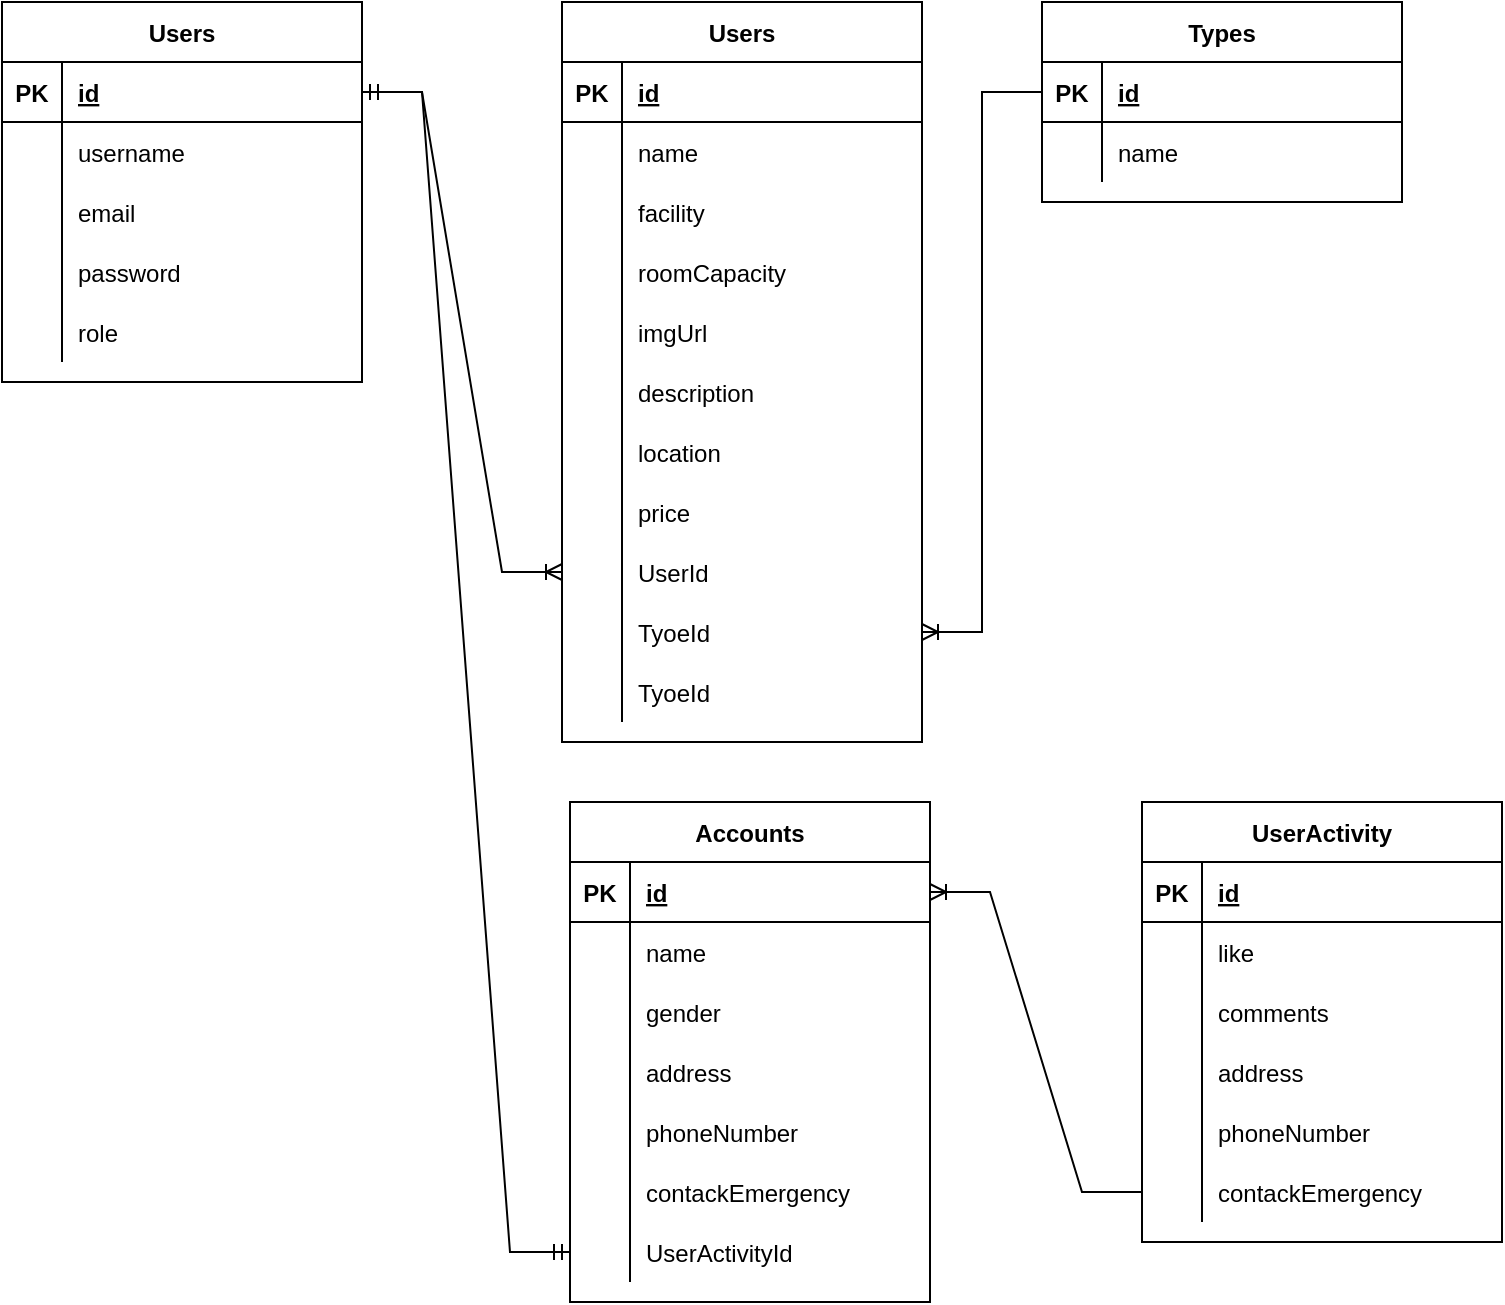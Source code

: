 <mxfile version="20.2.3" type="device"><diagram id="GyKSsogkHIPedimQrqzW" name="Halaman-1"><mxGraphModel dx="782" dy="428" grid="1" gridSize="10" guides="1" tooltips="1" connect="1" arrows="1" fold="1" page="1" pageScale="1" pageWidth="827" pageHeight="1169" math="0" shadow="0"><root><mxCell id="0"/><mxCell id="1" parent="0"/><mxCell id="QY00q5SYKKbew-4IrGGc-1" value="Users" style="shape=table;startSize=30;container=1;collapsible=1;childLayout=tableLayout;fixedRows=1;rowLines=0;fontStyle=1;align=center;resizeLast=1;" vertex="1" parent="1"><mxGeometry x="40" y="80" width="180" height="190" as="geometry"/></mxCell><mxCell id="QY00q5SYKKbew-4IrGGc-2" value="" style="shape=tableRow;horizontal=0;startSize=0;swimlaneHead=0;swimlaneBody=0;fillColor=none;collapsible=0;dropTarget=0;points=[[0,0.5],[1,0.5]];portConstraint=eastwest;top=0;left=0;right=0;bottom=1;" vertex="1" parent="QY00q5SYKKbew-4IrGGc-1"><mxGeometry y="30" width="180" height="30" as="geometry"/></mxCell><mxCell id="QY00q5SYKKbew-4IrGGc-3" value="PK" style="shape=partialRectangle;connectable=0;fillColor=none;top=0;left=0;bottom=0;right=0;fontStyle=1;overflow=hidden;" vertex="1" parent="QY00q5SYKKbew-4IrGGc-2"><mxGeometry width="30" height="30" as="geometry"><mxRectangle width="30" height="30" as="alternateBounds"/></mxGeometry></mxCell><mxCell id="QY00q5SYKKbew-4IrGGc-4" value="id" style="shape=partialRectangle;connectable=0;fillColor=none;top=0;left=0;bottom=0;right=0;align=left;spacingLeft=6;fontStyle=5;overflow=hidden;" vertex="1" parent="QY00q5SYKKbew-4IrGGc-2"><mxGeometry x="30" width="150" height="30" as="geometry"><mxRectangle width="150" height="30" as="alternateBounds"/></mxGeometry></mxCell><mxCell id="QY00q5SYKKbew-4IrGGc-5" value="" style="shape=tableRow;horizontal=0;startSize=0;swimlaneHead=0;swimlaneBody=0;fillColor=none;collapsible=0;dropTarget=0;points=[[0,0.5],[1,0.5]];portConstraint=eastwest;top=0;left=0;right=0;bottom=0;" vertex="1" parent="QY00q5SYKKbew-4IrGGc-1"><mxGeometry y="60" width="180" height="30" as="geometry"/></mxCell><mxCell id="QY00q5SYKKbew-4IrGGc-6" value="" style="shape=partialRectangle;connectable=0;fillColor=none;top=0;left=0;bottom=0;right=0;editable=1;overflow=hidden;" vertex="1" parent="QY00q5SYKKbew-4IrGGc-5"><mxGeometry width="30" height="30" as="geometry"><mxRectangle width="30" height="30" as="alternateBounds"/></mxGeometry></mxCell><mxCell id="QY00q5SYKKbew-4IrGGc-7" value="username" style="shape=partialRectangle;connectable=0;fillColor=none;top=0;left=0;bottom=0;right=0;align=left;spacingLeft=6;overflow=hidden;" vertex="1" parent="QY00q5SYKKbew-4IrGGc-5"><mxGeometry x="30" width="150" height="30" as="geometry"><mxRectangle width="150" height="30" as="alternateBounds"/></mxGeometry></mxCell><mxCell id="QY00q5SYKKbew-4IrGGc-8" value="" style="shape=tableRow;horizontal=0;startSize=0;swimlaneHead=0;swimlaneBody=0;fillColor=none;collapsible=0;dropTarget=0;points=[[0,0.5],[1,0.5]];portConstraint=eastwest;top=0;left=0;right=0;bottom=0;" vertex="1" parent="QY00q5SYKKbew-4IrGGc-1"><mxGeometry y="90" width="180" height="30" as="geometry"/></mxCell><mxCell id="QY00q5SYKKbew-4IrGGc-9" value="" style="shape=partialRectangle;connectable=0;fillColor=none;top=0;left=0;bottom=0;right=0;editable=1;overflow=hidden;" vertex="1" parent="QY00q5SYKKbew-4IrGGc-8"><mxGeometry width="30" height="30" as="geometry"><mxRectangle width="30" height="30" as="alternateBounds"/></mxGeometry></mxCell><mxCell id="QY00q5SYKKbew-4IrGGc-10" value="email" style="shape=partialRectangle;connectable=0;fillColor=none;top=0;left=0;bottom=0;right=0;align=left;spacingLeft=6;overflow=hidden;" vertex="1" parent="QY00q5SYKKbew-4IrGGc-8"><mxGeometry x="30" width="150" height="30" as="geometry"><mxRectangle width="150" height="30" as="alternateBounds"/></mxGeometry></mxCell><mxCell id="QY00q5SYKKbew-4IrGGc-11" value="" style="shape=tableRow;horizontal=0;startSize=0;swimlaneHead=0;swimlaneBody=0;fillColor=none;collapsible=0;dropTarget=0;points=[[0,0.5],[1,0.5]];portConstraint=eastwest;top=0;left=0;right=0;bottom=0;" vertex="1" parent="QY00q5SYKKbew-4IrGGc-1"><mxGeometry y="120" width="180" height="30" as="geometry"/></mxCell><mxCell id="QY00q5SYKKbew-4IrGGc-12" value="" style="shape=partialRectangle;connectable=0;fillColor=none;top=0;left=0;bottom=0;right=0;editable=1;overflow=hidden;" vertex="1" parent="QY00q5SYKKbew-4IrGGc-11"><mxGeometry width="30" height="30" as="geometry"><mxRectangle width="30" height="30" as="alternateBounds"/></mxGeometry></mxCell><mxCell id="QY00q5SYKKbew-4IrGGc-13" value="password" style="shape=partialRectangle;connectable=0;fillColor=none;top=0;left=0;bottom=0;right=0;align=left;spacingLeft=6;overflow=hidden;" vertex="1" parent="QY00q5SYKKbew-4IrGGc-11"><mxGeometry x="30" width="150" height="30" as="geometry"><mxRectangle width="150" height="30" as="alternateBounds"/></mxGeometry></mxCell><mxCell id="QY00q5SYKKbew-4IrGGc-14" style="shape=tableRow;horizontal=0;startSize=0;swimlaneHead=0;swimlaneBody=0;fillColor=none;collapsible=0;dropTarget=0;points=[[0,0.5],[1,0.5]];portConstraint=eastwest;top=0;left=0;right=0;bottom=0;" vertex="1" parent="QY00q5SYKKbew-4IrGGc-1"><mxGeometry y="150" width="180" height="30" as="geometry"/></mxCell><mxCell id="QY00q5SYKKbew-4IrGGc-15" style="shape=partialRectangle;connectable=0;fillColor=none;top=0;left=0;bottom=0;right=0;editable=1;overflow=hidden;" vertex="1" parent="QY00q5SYKKbew-4IrGGc-14"><mxGeometry width="30" height="30" as="geometry"><mxRectangle width="30" height="30" as="alternateBounds"/></mxGeometry></mxCell><mxCell id="QY00q5SYKKbew-4IrGGc-16" value="role" style="shape=partialRectangle;connectable=0;fillColor=none;top=0;left=0;bottom=0;right=0;align=left;spacingLeft=6;overflow=hidden;" vertex="1" parent="QY00q5SYKKbew-4IrGGc-14"><mxGeometry x="30" width="150" height="30" as="geometry"><mxRectangle width="150" height="30" as="alternateBounds"/></mxGeometry></mxCell><mxCell id="QY00q5SYKKbew-4IrGGc-17" value="Accounts" style="shape=table;startSize=30;container=1;collapsible=1;childLayout=tableLayout;fixedRows=1;rowLines=0;fontStyle=1;align=center;resizeLast=1;" vertex="1" parent="1"><mxGeometry x="324" y="480" width="180" height="250" as="geometry"/></mxCell><mxCell id="QY00q5SYKKbew-4IrGGc-18" value="" style="shape=tableRow;horizontal=0;startSize=0;swimlaneHead=0;swimlaneBody=0;fillColor=none;collapsible=0;dropTarget=0;points=[[0,0.5],[1,0.5]];portConstraint=eastwest;top=0;left=0;right=0;bottom=1;" vertex="1" parent="QY00q5SYKKbew-4IrGGc-17"><mxGeometry y="30" width="180" height="30" as="geometry"/></mxCell><mxCell id="QY00q5SYKKbew-4IrGGc-19" value="PK" style="shape=partialRectangle;connectable=0;fillColor=none;top=0;left=0;bottom=0;right=0;fontStyle=1;overflow=hidden;" vertex="1" parent="QY00q5SYKKbew-4IrGGc-18"><mxGeometry width="30" height="30" as="geometry"><mxRectangle width="30" height="30" as="alternateBounds"/></mxGeometry></mxCell><mxCell id="QY00q5SYKKbew-4IrGGc-20" value="id" style="shape=partialRectangle;connectable=0;fillColor=none;top=0;left=0;bottom=0;right=0;align=left;spacingLeft=6;fontStyle=5;overflow=hidden;" vertex="1" parent="QY00q5SYKKbew-4IrGGc-18"><mxGeometry x="30" width="150" height="30" as="geometry"><mxRectangle width="150" height="30" as="alternateBounds"/></mxGeometry></mxCell><mxCell id="QY00q5SYKKbew-4IrGGc-21" value="" style="shape=tableRow;horizontal=0;startSize=0;swimlaneHead=0;swimlaneBody=0;fillColor=none;collapsible=0;dropTarget=0;points=[[0,0.5],[1,0.5]];portConstraint=eastwest;top=0;left=0;right=0;bottom=0;" vertex="1" parent="QY00q5SYKKbew-4IrGGc-17"><mxGeometry y="60" width="180" height="30" as="geometry"/></mxCell><mxCell id="QY00q5SYKKbew-4IrGGc-22" value="" style="shape=partialRectangle;connectable=0;fillColor=none;top=0;left=0;bottom=0;right=0;editable=1;overflow=hidden;" vertex="1" parent="QY00q5SYKKbew-4IrGGc-21"><mxGeometry width="30" height="30" as="geometry"><mxRectangle width="30" height="30" as="alternateBounds"/></mxGeometry></mxCell><mxCell id="QY00q5SYKKbew-4IrGGc-23" value="name" style="shape=partialRectangle;connectable=0;fillColor=none;top=0;left=0;bottom=0;right=0;align=left;spacingLeft=6;overflow=hidden;" vertex="1" parent="QY00q5SYKKbew-4IrGGc-21"><mxGeometry x="30" width="150" height="30" as="geometry"><mxRectangle width="150" height="30" as="alternateBounds"/></mxGeometry></mxCell><mxCell id="QY00q5SYKKbew-4IrGGc-33" style="shape=tableRow;horizontal=0;startSize=0;swimlaneHead=0;swimlaneBody=0;fillColor=none;collapsible=0;dropTarget=0;points=[[0,0.5],[1,0.5]];portConstraint=eastwest;top=0;left=0;right=0;bottom=0;" vertex="1" parent="QY00q5SYKKbew-4IrGGc-17"><mxGeometry y="90" width="180" height="30" as="geometry"/></mxCell><mxCell id="QY00q5SYKKbew-4IrGGc-34" style="shape=partialRectangle;connectable=0;fillColor=none;top=0;left=0;bottom=0;right=0;editable=1;overflow=hidden;" vertex="1" parent="QY00q5SYKKbew-4IrGGc-33"><mxGeometry width="30" height="30" as="geometry"><mxRectangle width="30" height="30" as="alternateBounds"/></mxGeometry></mxCell><mxCell id="QY00q5SYKKbew-4IrGGc-35" value="gender" style="shape=partialRectangle;connectable=0;fillColor=none;top=0;left=0;bottom=0;right=0;align=left;spacingLeft=6;overflow=hidden;" vertex="1" parent="QY00q5SYKKbew-4IrGGc-33"><mxGeometry x="30" width="150" height="30" as="geometry"><mxRectangle width="150" height="30" as="alternateBounds"/></mxGeometry></mxCell><mxCell id="QY00q5SYKKbew-4IrGGc-27" value="" style="shape=tableRow;horizontal=0;startSize=0;swimlaneHead=0;swimlaneBody=0;fillColor=none;collapsible=0;dropTarget=0;points=[[0,0.5],[1,0.5]];portConstraint=eastwest;top=0;left=0;right=0;bottom=0;" vertex="1" parent="QY00q5SYKKbew-4IrGGc-17"><mxGeometry y="120" width="180" height="30" as="geometry"/></mxCell><mxCell id="QY00q5SYKKbew-4IrGGc-28" value="" style="shape=partialRectangle;connectable=0;fillColor=none;top=0;left=0;bottom=0;right=0;editable=1;overflow=hidden;" vertex="1" parent="QY00q5SYKKbew-4IrGGc-27"><mxGeometry width="30" height="30" as="geometry"><mxRectangle width="30" height="30" as="alternateBounds"/></mxGeometry></mxCell><mxCell id="QY00q5SYKKbew-4IrGGc-29" value="address" style="shape=partialRectangle;connectable=0;fillColor=none;top=0;left=0;bottom=0;right=0;align=left;spacingLeft=6;overflow=hidden;" vertex="1" parent="QY00q5SYKKbew-4IrGGc-27"><mxGeometry x="30" width="150" height="30" as="geometry"><mxRectangle width="150" height="30" as="alternateBounds"/></mxGeometry></mxCell><mxCell id="QY00q5SYKKbew-4IrGGc-36" style="shape=tableRow;horizontal=0;startSize=0;swimlaneHead=0;swimlaneBody=0;fillColor=none;collapsible=0;dropTarget=0;points=[[0,0.5],[1,0.5]];portConstraint=eastwest;top=0;left=0;right=0;bottom=0;" vertex="1" parent="QY00q5SYKKbew-4IrGGc-17"><mxGeometry y="150" width="180" height="30" as="geometry"/></mxCell><mxCell id="QY00q5SYKKbew-4IrGGc-37" style="shape=partialRectangle;connectable=0;fillColor=none;top=0;left=0;bottom=0;right=0;editable=1;overflow=hidden;" vertex="1" parent="QY00q5SYKKbew-4IrGGc-36"><mxGeometry width="30" height="30" as="geometry"><mxRectangle width="30" height="30" as="alternateBounds"/></mxGeometry></mxCell><mxCell id="QY00q5SYKKbew-4IrGGc-38" value="phoneNumber" style="shape=partialRectangle;connectable=0;fillColor=none;top=0;left=0;bottom=0;right=0;align=left;spacingLeft=6;overflow=hidden;" vertex="1" parent="QY00q5SYKKbew-4IrGGc-36"><mxGeometry x="30" width="150" height="30" as="geometry"><mxRectangle width="150" height="30" as="alternateBounds"/></mxGeometry></mxCell><mxCell id="QY00q5SYKKbew-4IrGGc-39" style="shape=tableRow;horizontal=0;startSize=0;swimlaneHead=0;swimlaneBody=0;fillColor=none;collapsible=0;dropTarget=0;points=[[0,0.5],[1,0.5]];portConstraint=eastwest;top=0;left=0;right=0;bottom=0;" vertex="1" parent="QY00q5SYKKbew-4IrGGc-17"><mxGeometry y="180" width="180" height="30" as="geometry"/></mxCell><mxCell id="QY00q5SYKKbew-4IrGGc-40" style="shape=partialRectangle;connectable=0;fillColor=none;top=0;left=0;bottom=0;right=0;editable=1;overflow=hidden;" vertex="1" parent="QY00q5SYKKbew-4IrGGc-39"><mxGeometry width="30" height="30" as="geometry"><mxRectangle width="30" height="30" as="alternateBounds"/></mxGeometry></mxCell><mxCell id="QY00q5SYKKbew-4IrGGc-41" value="contackEmergency" style="shape=partialRectangle;connectable=0;fillColor=none;top=0;left=0;bottom=0;right=0;align=left;spacingLeft=6;overflow=hidden;" vertex="1" parent="QY00q5SYKKbew-4IrGGc-39"><mxGeometry x="30" width="150" height="30" as="geometry"><mxRectangle width="150" height="30" as="alternateBounds"/></mxGeometry></mxCell><mxCell id="QY00q5SYKKbew-4IrGGc-105" style="shape=tableRow;horizontal=0;startSize=0;swimlaneHead=0;swimlaneBody=0;fillColor=none;collapsible=0;dropTarget=0;points=[[0,0.5],[1,0.5]];portConstraint=eastwest;top=0;left=0;right=0;bottom=0;" vertex="1" parent="QY00q5SYKKbew-4IrGGc-17"><mxGeometry y="210" width="180" height="30" as="geometry"/></mxCell><mxCell id="QY00q5SYKKbew-4IrGGc-106" style="shape=partialRectangle;connectable=0;fillColor=none;top=0;left=0;bottom=0;right=0;editable=1;overflow=hidden;" vertex="1" parent="QY00q5SYKKbew-4IrGGc-105"><mxGeometry width="30" height="30" as="geometry"><mxRectangle width="30" height="30" as="alternateBounds"/></mxGeometry></mxCell><mxCell id="QY00q5SYKKbew-4IrGGc-107" value="UserActivityId" style="shape=partialRectangle;connectable=0;fillColor=none;top=0;left=0;bottom=0;right=0;align=left;spacingLeft=6;overflow=hidden;" vertex="1" parent="QY00q5SYKKbew-4IrGGc-105"><mxGeometry x="30" width="150" height="30" as="geometry"><mxRectangle width="150" height="30" as="alternateBounds"/></mxGeometry></mxCell><mxCell id="QY00q5SYKKbew-4IrGGc-42" value="Users" style="shape=table;startSize=30;container=1;collapsible=1;childLayout=tableLayout;fixedRows=1;rowLines=0;fontStyle=1;align=center;resizeLast=1;" vertex="1" parent="1"><mxGeometry x="320" y="80" width="180" height="370" as="geometry"/></mxCell><mxCell id="QY00q5SYKKbew-4IrGGc-43" value="" style="shape=tableRow;horizontal=0;startSize=0;swimlaneHead=0;swimlaneBody=0;fillColor=none;collapsible=0;dropTarget=0;points=[[0,0.5],[1,0.5]];portConstraint=eastwest;top=0;left=0;right=0;bottom=1;" vertex="1" parent="QY00q5SYKKbew-4IrGGc-42"><mxGeometry y="30" width="180" height="30" as="geometry"/></mxCell><mxCell id="QY00q5SYKKbew-4IrGGc-44" value="PK" style="shape=partialRectangle;connectable=0;fillColor=none;top=0;left=0;bottom=0;right=0;fontStyle=1;overflow=hidden;" vertex="1" parent="QY00q5SYKKbew-4IrGGc-43"><mxGeometry width="30" height="30" as="geometry"><mxRectangle width="30" height="30" as="alternateBounds"/></mxGeometry></mxCell><mxCell id="QY00q5SYKKbew-4IrGGc-45" value="id" style="shape=partialRectangle;connectable=0;fillColor=none;top=0;left=0;bottom=0;right=0;align=left;spacingLeft=6;fontStyle=5;overflow=hidden;" vertex="1" parent="QY00q5SYKKbew-4IrGGc-43"><mxGeometry x="30" width="150" height="30" as="geometry"><mxRectangle width="150" height="30" as="alternateBounds"/></mxGeometry></mxCell><mxCell id="QY00q5SYKKbew-4IrGGc-46" value="" style="shape=tableRow;horizontal=0;startSize=0;swimlaneHead=0;swimlaneBody=0;fillColor=none;collapsible=0;dropTarget=0;points=[[0,0.5],[1,0.5]];portConstraint=eastwest;top=0;left=0;right=0;bottom=0;" vertex="1" parent="QY00q5SYKKbew-4IrGGc-42"><mxGeometry y="60" width="180" height="30" as="geometry"/></mxCell><mxCell id="QY00q5SYKKbew-4IrGGc-47" value="" style="shape=partialRectangle;connectable=0;fillColor=none;top=0;left=0;bottom=0;right=0;editable=1;overflow=hidden;" vertex="1" parent="QY00q5SYKKbew-4IrGGc-46"><mxGeometry width="30" height="30" as="geometry"><mxRectangle width="30" height="30" as="alternateBounds"/></mxGeometry></mxCell><mxCell id="QY00q5SYKKbew-4IrGGc-48" value="name" style="shape=partialRectangle;connectable=0;fillColor=none;top=0;left=0;bottom=0;right=0;align=left;spacingLeft=6;overflow=hidden;" vertex="1" parent="QY00q5SYKKbew-4IrGGc-46"><mxGeometry x="30" width="150" height="30" as="geometry"><mxRectangle width="150" height="30" as="alternateBounds"/></mxGeometry></mxCell><mxCell id="QY00q5SYKKbew-4IrGGc-49" value="" style="shape=tableRow;horizontal=0;startSize=0;swimlaneHead=0;swimlaneBody=0;fillColor=none;collapsible=0;dropTarget=0;points=[[0,0.5],[1,0.5]];portConstraint=eastwest;top=0;left=0;right=0;bottom=0;" vertex="1" parent="QY00q5SYKKbew-4IrGGc-42"><mxGeometry y="90" width="180" height="30" as="geometry"/></mxCell><mxCell id="QY00q5SYKKbew-4IrGGc-50" value="" style="shape=partialRectangle;connectable=0;fillColor=none;top=0;left=0;bottom=0;right=0;editable=1;overflow=hidden;" vertex="1" parent="QY00q5SYKKbew-4IrGGc-49"><mxGeometry width="30" height="30" as="geometry"><mxRectangle width="30" height="30" as="alternateBounds"/></mxGeometry></mxCell><mxCell id="QY00q5SYKKbew-4IrGGc-51" value="facility" style="shape=partialRectangle;connectable=0;fillColor=none;top=0;left=0;bottom=0;right=0;align=left;spacingLeft=6;overflow=hidden;" vertex="1" parent="QY00q5SYKKbew-4IrGGc-49"><mxGeometry x="30" width="150" height="30" as="geometry"><mxRectangle width="150" height="30" as="alternateBounds"/></mxGeometry></mxCell><mxCell id="QY00q5SYKKbew-4IrGGc-52" value="" style="shape=tableRow;horizontal=0;startSize=0;swimlaneHead=0;swimlaneBody=0;fillColor=none;collapsible=0;dropTarget=0;points=[[0,0.5],[1,0.5]];portConstraint=eastwest;top=0;left=0;right=0;bottom=0;" vertex="1" parent="QY00q5SYKKbew-4IrGGc-42"><mxGeometry y="120" width="180" height="30" as="geometry"/></mxCell><mxCell id="QY00q5SYKKbew-4IrGGc-53" value="" style="shape=partialRectangle;connectable=0;fillColor=none;top=0;left=0;bottom=0;right=0;editable=1;overflow=hidden;" vertex="1" parent="QY00q5SYKKbew-4IrGGc-52"><mxGeometry width="30" height="30" as="geometry"><mxRectangle width="30" height="30" as="alternateBounds"/></mxGeometry></mxCell><mxCell id="QY00q5SYKKbew-4IrGGc-54" value="roomCapacity" style="shape=partialRectangle;connectable=0;fillColor=none;top=0;left=0;bottom=0;right=0;align=left;spacingLeft=6;overflow=hidden;" vertex="1" parent="QY00q5SYKKbew-4IrGGc-52"><mxGeometry x="30" width="150" height="30" as="geometry"><mxRectangle width="150" height="30" as="alternateBounds"/></mxGeometry></mxCell><mxCell id="QY00q5SYKKbew-4IrGGc-55" style="shape=tableRow;horizontal=0;startSize=0;swimlaneHead=0;swimlaneBody=0;fillColor=none;collapsible=0;dropTarget=0;points=[[0,0.5],[1,0.5]];portConstraint=eastwest;top=0;left=0;right=0;bottom=0;" vertex="1" parent="QY00q5SYKKbew-4IrGGc-42"><mxGeometry y="150" width="180" height="30" as="geometry"/></mxCell><mxCell id="QY00q5SYKKbew-4IrGGc-56" style="shape=partialRectangle;connectable=0;fillColor=none;top=0;left=0;bottom=0;right=0;editable=1;overflow=hidden;" vertex="1" parent="QY00q5SYKKbew-4IrGGc-55"><mxGeometry width="30" height="30" as="geometry"><mxRectangle width="30" height="30" as="alternateBounds"/></mxGeometry></mxCell><mxCell id="QY00q5SYKKbew-4IrGGc-57" value="imgUrl" style="shape=partialRectangle;connectable=0;fillColor=none;top=0;left=0;bottom=0;right=0;align=left;spacingLeft=6;overflow=hidden;" vertex="1" parent="QY00q5SYKKbew-4IrGGc-55"><mxGeometry x="30" width="150" height="30" as="geometry"><mxRectangle width="150" height="30" as="alternateBounds"/></mxGeometry></mxCell><mxCell id="QY00q5SYKKbew-4IrGGc-58" style="shape=tableRow;horizontal=0;startSize=0;swimlaneHead=0;swimlaneBody=0;fillColor=none;collapsible=0;dropTarget=0;points=[[0,0.5],[1,0.5]];portConstraint=eastwest;top=0;left=0;right=0;bottom=0;" vertex="1" parent="QY00q5SYKKbew-4IrGGc-42"><mxGeometry y="180" width="180" height="30" as="geometry"/></mxCell><mxCell id="QY00q5SYKKbew-4IrGGc-59" style="shape=partialRectangle;connectable=0;fillColor=none;top=0;left=0;bottom=0;right=0;editable=1;overflow=hidden;" vertex="1" parent="QY00q5SYKKbew-4IrGGc-58"><mxGeometry width="30" height="30" as="geometry"><mxRectangle width="30" height="30" as="alternateBounds"/></mxGeometry></mxCell><mxCell id="QY00q5SYKKbew-4IrGGc-60" value="description" style="shape=partialRectangle;connectable=0;fillColor=none;top=0;left=0;bottom=0;right=0;align=left;spacingLeft=6;overflow=hidden;" vertex="1" parent="QY00q5SYKKbew-4IrGGc-58"><mxGeometry x="30" width="150" height="30" as="geometry"><mxRectangle width="150" height="30" as="alternateBounds"/></mxGeometry></mxCell><mxCell id="QY00q5SYKKbew-4IrGGc-61" style="shape=tableRow;horizontal=0;startSize=0;swimlaneHead=0;swimlaneBody=0;fillColor=none;collapsible=0;dropTarget=0;points=[[0,0.5],[1,0.5]];portConstraint=eastwest;top=0;left=0;right=0;bottom=0;" vertex="1" parent="QY00q5SYKKbew-4IrGGc-42"><mxGeometry y="210" width="180" height="30" as="geometry"/></mxCell><mxCell id="QY00q5SYKKbew-4IrGGc-62" style="shape=partialRectangle;connectable=0;fillColor=none;top=0;left=0;bottom=0;right=0;editable=1;overflow=hidden;" vertex="1" parent="QY00q5SYKKbew-4IrGGc-61"><mxGeometry width="30" height="30" as="geometry"><mxRectangle width="30" height="30" as="alternateBounds"/></mxGeometry></mxCell><mxCell id="QY00q5SYKKbew-4IrGGc-63" value="location" style="shape=partialRectangle;connectable=0;fillColor=none;top=0;left=0;bottom=0;right=0;align=left;spacingLeft=6;overflow=hidden;" vertex="1" parent="QY00q5SYKKbew-4IrGGc-61"><mxGeometry x="30" width="150" height="30" as="geometry"><mxRectangle width="150" height="30" as="alternateBounds"/></mxGeometry></mxCell><mxCell id="QY00q5SYKKbew-4IrGGc-64" style="shape=tableRow;horizontal=0;startSize=0;swimlaneHead=0;swimlaneBody=0;fillColor=none;collapsible=0;dropTarget=0;points=[[0,0.5],[1,0.5]];portConstraint=eastwest;top=0;left=0;right=0;bottom=0;" vertex="1" parent="QY00q5SYKKbew-4IrGGc-42"><mxGeometry y="240" width="180" height="30" as="geometry"/></mxCell><mxCell id="QY00q5SYKKbew-4IrGGc-65" style="shape=partialRectangle;connectable=0;fillColor=none;top=0;left=0;bottom=0;right=0;editable=1;overflow=hidden;" vertex="1" parent="QY00q5SYKKbew-4IrGGc-64"><mxGeometry width="30" height="30" as="geometry"><mxRectangle width="30" height="30" as="alternateBounds"/></mxGeometry></mxCell><mxCell id="QY00q5SYKKbew-4IrGGc-66" value="price" style="shape=partialRectangle;connectable=0;fillColor=none;top=0;left=0;bottom=0;right=0;align=left;spacingLeft=6;overflow=hidden;" vertex="1" parent="QY00q5SYKKbew-4IrGGc-64"><mxGeometry x="30" width="150" height="30" as="geometry"><mxRectangle width="150" height="30" as="alternateBounds"/></mxGeometry></mxCell><mxCell id="QY00q5SYKKbew-4IrGGc-67" style="shape=tableRow;horizontal=0;startSize=0;swimlaneHead=0;swimlaneBody=0;fillColor=none;collapsible=0;dropTarget=0;points=[[0,0.5],[1,0.5]];portConstraint=eastwest;top=0;left=0;right=0;bottom=0;" vertex="1" parent="QY00q5SYKKbew-4IrGGc-42"><mxGeometry y="270" width="180" height="30" as="geometry"/></mxCell><mxCell id="QY00q5SYKKbew-4IrGGc-68" style="shape=partialRectangle;connectable=0;fillColor=none;top=0;left=0;bottom=0;right=0;editable=1;overflow=hidden;" vertex="1" parent="QY00q5SYKKbew-4IrGGc-67"><mxGeometry width="30" height="30" as="geometry"><mxRectangle width="30" height="30" as="alternateBounds"/></mxGeometry></mxCell><mxCell id="QY00q5SYKKbew-4IrGGc-69" value="UserId" style="shape=partialRectangle;connectable=0;fillColor=none;top=0;left=0;bottom=0;right=0;align=left;spacingLeft=6;overflow=hidden;" vertex="1" parent="QY00q5SYKKbew-4IrGGc-67"><mxGeometry x="30" width="150" height="30" as="geometry"><mxRectangle width="150" height="30" as="alternateBounds"/></mxGeometry></mxCell><mxCell id="QY00q5SYKKbew-4IrGGc-110" style="shape=tableRow;horizontal=0;startSize=0;swimlaneHead=0;swimlaneBody=0;fillColor=none;collapsible=0;dropTarget=0;points=[[0,0.5],[1,0.5]];portConstraint=eastwest;top=0;left=0;right=0;bottom=0;" vertex="1" parent="QY00q5SYKKbew-4IrGGc-42"><mxGeometry y="300" width="180" height="30" as="geometry"/></mxCell><mxCell id="QY00q5SYKKbew-4IrGGc-111" style="shape=partialRectangle;connectable=0;fillColor=none;top=0;left=0;bottom=0;right=0;editable=1;overflow=hidden;" vertex="1" parent="QY00q5SYKKbew-4IrGGc-110"><mxGeometry width="30" height="30" as="geometry"><mxRectangle width="30" height="30" as="alternateBounds"/></mxGeometry></mxCell><mxCell id="QY00q5SYKKbew-4IrGGc-112" value="TyoeId" style="shape=partialRectangle;connectable=0;fillColor=none;top=0;left=0;bottom=0;right=0;align=left;spacingLeft=6;overflow=hidden;" vertex="1" parent="QY00q5SYKKbew-4IrGGc-110"><mxGeometry x="30" width="150" height="30" as="geometry"><mxRectangle width="150" height="30" as="alternateBounds"/></mxGeometry></mxCell><mxCell id="QY00q5SYKKbew-4IrGGc-114" style="shape=tableRow;horizontal=0;startSize=0;swimlaneHead=0;swimlaneBody=0;fillColor=none;collapsible=0;dropTarget=0;points=[[0,0.5],[1,0.5]];portConstraint=eastwest;top=0;left=0;right=0;bottom=0;" vertex="1" parent="QY00q5SYKKbew-4IrGGc-42"><mxGeometry y="330" width="180" height="30" as="geometry"/></mxCell><mxCell id="QY00q5SYKKbew-4IrGGc-115" style="shape=partialRectangle;connectable=0;fillColor=none;top=0;left=0;bottom=0;right=0;editable=1;overflow=hidden;" vertex="1" parent="QY00q5SYKKbew-4IrGGc-114"><mxGeometry width="30" height="30" as="geometry"><mxRectangle width="30" height="30" as="alternateBounds"/></mxGeometry></mxCell><mxCell id="QY00q5SYKKbew-4IrGGc-116" value="TyoeId" style="shape=partialRectangle;connectable=0;fillColor=none;top=0;left=0;bottom=0;right=0;align=left;spacingLeft=6;overflow=hidden;" vertex="1" parent="QY00q5SYKKbew-4IrGGc-114"><mxGeometry x="30" width="150" height="30" as="geometry"><mxRectangle width="150" height="30" as="alternateBounds"/></mxGeometry></mxCell><mxCell id="QY00q5SYKKbew-4IrGGc-70" value="Types" style="shape=table;startSize=30;container=1;collapsible=1;childLayout=tableLayout;fixedRows=1;rowLines=0;fontStyle=1;align=center;resizeLast=1;" vertex="1" parent="1"><mxGeometry x="560" y="80" width="180" height="100" as="geometry"/></mxCell><mxCell id="QY00q5SYKKbew-4IrGGc-71" value="" style="shape=tableRow;horizontal=0;startSize=0;swimlaneHead=0;swimlaneBody=0;fillColor=none;collapsible=0;dropTarget=0;points=[[0,0.5],[1,0.5]];portConstraint=eastwest;top=0;left=0;right=0;bottom=1;" vertex="1" parent="QY00q5SYKKbew-4IrGGc-70"><mxGeometry y="30" width="180" height="30" as="geometry"/></mxCell><mxCell id="QY00q5SYKKbew-4IrGGc-72" value="PK" style="shape=partialRectangle;connectable=0;fillColor=none;top=0;left=0;bottom=0;right=0;fontStyle=1;overflow=hidden;" vertex="1" parent="QY00q5SYKKbew-4IrGGc-71"><mxGeometry width="30" height="30" as="geometry"><mxRectangle width="30" height="30" as="alternateBounds"/></mxGeometry></mxCell><mxCell id="QY00q5SYKKbew-4IrGGc-73" value="id" style="shape=partialRectangle;connectable=0;fillColor=none;top=0;left=0;bottom=0;right=0;align=left;spacingLeft=6;fontStyle=5;overflow=hidden;" vertex="1" parent="QY00q5SYKKbew-4IrGGc-71"><mxGeometry x="30" width="150" height="30" as="geometry"><mxRectangle width="150" height="30" as="alternateBounds"/></mxGeometry></mxCell><mxCell id="QY00q5SYKKbew-4IrGGc-74" value="" style="shape=tableRow;horizontal=0;startSize=0;swimlaneHead=0;swimlaneBody=0;fillColor=none;collapsible=0;dropTarget=0;points=[[0,0.5],[1,0.5]];portConstraint=eastwest;top=0;left=0;right=0;bottom=0;" vertex="1" parent="QY00q5SYKKbew-4IrGGc-70"><mxGeometry y="60" width="180" height="30" as="geometry"/></mxCell><mxCell id="QY00q5SYKKbew-4IrGGc-75" value="" style="shape=partialRectangle;connectable=0;fillColor=none;top=0;left=0;bottom=0;right=0;editable=1;overflow=hidden;" vertex="1" parent="QY00q5SYKKbew-4IrGGc-74"><mxGeometry width="30" height="30" as="geometry"><mxRectangle width="30" height="30" as="alternateBounds"/></mxGeometry></mxCell><mxCell id="QY00q5SYKKbew-4IrGGc-76" value="name" style="shape=partialRectangle;connectable=0;fillColor=none;top=0;left=0;bottom=0;right=0;align=left;spacingLeft=6;overflow=hidden;" vertex="1" parent="QY00q5SYKKbew-4IrGGc-74"><mxGeometry x="30" width="150" height="30" as="geometry"><mxRectangle width="150" height="30" as="alternateBounds"/></mxGeometry></mxCell><mxCell id="QY00q5SYKKbew-4IrGGc-86" value="UserActivity" style="shape=table;startSize=30;container=1;collapsible=1;childLayout=tableLayout;fixedRows=1;rowLines=0;fontStyle=1;align=center;resizeLast=1;" vertex="1" parent="1"><mxGeometry x="610" y="480" width="180" height="220" as="geometry"/></mxCell><mxCell id="QY00q5SYKKbew-4IrGGc-87" value="" style="shape=tableRow;horizontal=0;startSize=0;swimlaneHead=0;swimlaneBody=0;fillColor=none;collapsible=0;dropTarget=0;points=[[0,0.5],[1,0.5]];portConstraint=eastwest;top=0;left=0;right=0;bottom=1;" vertex="1" parent="QY00q5SYKKbew-4IrGGc-86"><mxGeometry y="30" width="180" height="30" as="geometry"/></mxCell><mxCell id="QY00q5SYKKbew-4IrGGc-88" value="PK" style="shape=partialRectangle;connectable=0;fillColor=none;top=0;left=0;bottom=0;right=0;fontStyle=1;overflow=hidden;" vertex="1" parent="QY00q5SYKKbew-4IrGGc-87"><mxGeometry width="30" height="30" as="geometry"><mxRectangle width="30" height="30" as="alternateBounds"/></mxGeometry></mxCell><mxCell id="QY00q5SYKKbew-4IrGGc-89" value="id" style="shape=partialRectangle;connectable=0;fillColor=none;top=0;left=0;bottom=0;right=0;align=left;spacingLeft=6;fontStyle=5;overflow=hidden;" vertex="1" parent="QY00q5SYKKbew-4IrGGc-87"><mxGeometry x="30" width="150" height="30" as="geometry"><mxRectangle width="150" height="30" as="alternateBounds"/></mxGeometry></mxCell><mxCell id="QY00q5SYKKbew-4IrGGc-90" value="" style="shape=tableRow;horizontal=0;startSize=0;swimlaneHead=0;swimlaneBody=0;fillColor=none;collapsible=0;dropTarget=0;points=[[0,0.5],[1,0.5]];portConstraint=eastwest;top=0;left=0;right=0;bottom=0;" vertex="1" parent="QY00q5SYKKbew-4IrGGc-86"><mxGeometry y="60" width="180" height="30" as="geometry"/></mxCell><mxCell id="QY00q5SYKKbew-4IrGGc-91" value="" style="shape=partialRectangle;connectable=0;fillColor=none;top=0;left=0;bottom=0;right=0;editable=1;overflow=hidden;" vertex="1" parent="QY00q5SYKKbew-4IrGGc-90"><mxGeometry width="30" height="30" as="geometry"><mxRectangle width="30" height="30" as="alternateBounds"/></mxGeometry></mxCell><mxCell id="QY00q5SYKKbew-4IrGGc-92" value="like" style="shape=partialRectangle;connectable=0;fillColor=none;top=0;left=0;bottom=0;right=0;align=left;spacingLeft=6;overflow=hidden;" vertex="1" parent="QY00q5SYKKbew-4IrGGc-90"><mxGeometry x="30" width="150" height="30" as="geometry"><mxRectangle width="150" height="30" as="alternateBounds"/></mxGeometry></mxCell><mxCell id="QY00q5SYKKbew-4IrGGc-93" style="shape=tableRow;horizontal=0;startSize=0;swimlaneHead=0;swimlaneBody=0;fillColor=none;collapsible=0;dropTarget=0;points=[[0,0.5],[1,0.5]];portConstraint=eastwest;top=0;left=0;right=0;bottom=0;" vertex="1" parent="QY00q5SYKKbew-4IrGGc-86"><mxGeometry y="90" width="180" height="30" as="geometry"/></mxCell><mxCell id="QY00q5SYKKbew-4IrGGc-94" style="shape=partialRectangle;connectable=0;fillColor=none;top=0;left=0;bottom=0;right=0;editable=1;overflow=hidden;" vertex="1" parent="QY00q5SYKKbew-4IrGGc-93"><mxGeometry width="30" height="30" as="geometry"><mxRectangle width="30" height="30" as="alternateBounds"/></mxGeometry></mxCell><mxCell id="QY00q5SYKKbew-4IrGGc-95" value="comments" style="shape=partialRectangle;connectable=0;fillColor=none;top=0;left=0;bottom=0;right=0;align=left;spacingLeft=6;overflow=hidden;" vertex="1" parent="QY00q5SYKKbew-4IrGGc-93"><mxGeometry x="30" width="150" height="30" as="geometry"><mxRectangle width="150" height="30" as="alternateBounds"/></mxGeometry></mxCell><mxCell id="QY00q5SYKKbew-4IrGGc-96" value="" style="shape=tableRow;horizontal=0;startSize=0;swimlaneHead=0;swimlaneBody=0;fillColor=none;collapsible=0;dropTarget=0;points=[[0,0.5],[1,0.5]];portConstraint=eastwest;top=0;left=0;right=0;bottom=0;" vertex="1" parent="QY00q5SYKKbew-4IrGGc-86"><mxGeometry y="120" width="180" height="30" as="geometry"/></mxCell><mxCell id="QY00q5SYKKbew-4IrGGc-97" value="" style="shape=partialRectangle;connectable=0;fillColor=none;top=0;left=0;bottom=0;right=0;editable=1;overflow=hidden;" vertex="1" parent="QY00q5SYKKbew-4IrGGc-96"><mxGeometry width="30" height="30" as="geometry"><mxRectangle width="30" height="30" as="alternateBounds"/></mxGeometry></mxCell><mxCell id="QY00q5SYKKbew-4IrGGc-98" value="address" style="shape=partialRectangle;connectable=0;fillColor=none;top=0;left=0;bottom=0;right=0;align=left;spacingLeft=6;overflow=hidden;" vertex="1" parent="QY00q5SYKKbew-4IrGGc-96"><mxGeometry x="30" width="150" height="30" as="geometry"><mxRectangle width="150" height="30" as="alternateBounds"/></mxGeometry></mxCell><mxCell id="QY00q5SYKKbew-4IrGGc-99" style="shape=tableRow;horizontal=0;startSize=0;swimlaneHead=0;swimlaneBody=0;fillColor=none;collapsible=0;dropTarget=0;points=[[0,0.5],[1,0.5]];portConstraint=eastwest;top=0;left=0;right=0;bottom=0;" vertex="1" parent="QY00q5SYKKbew-4IrGGc-86"><mxGeometry y="150" width="180" height="30" as="geometry"/></mxCell><mxCell id="QY00q5SYKKbew-4IrGGc-100" style="shape=partialRectangle;connectable=0;fillColor=none;top=0;left=0;bottom=0;right=0;editable=1;overflow=hidden;" vertex="1" parent="QY00q5SYKKbew-4IrGGc-99"><mxGeometry width="30" height="30" as="geometry"><mxRectangle width="30" height="30" as="alternateBounds"/></mxGeometry></mxCell><mxCell id="QY00q5SYKKbew-4IrGGc-101" value="phoneNumber" style="shape=partialRectangle;connectable=0;fillColor=none;top=0;left=0;bottom=0;right=0;align=left;spacingLeft=6;overflow=hidden;" vertex="1" parent="QY00q5SYKKbew-4IrGGc-99"><mxGeometry x="30" width="150" height="30" as="geometry"><mxRectangle width="150" height="30" as="alternateBounds"/></mxGeometry></mxCell><mxCell id="QY00q5SYKKbew-4IrGGc-102" style="shape=tableRow;horizontal=0;startSize=0;swimlaneHead=0;swimlaneBody=0;fillColor=none;collapsible=0;dropTarget=0;points=[[0,0.5],[1,0.5]];portConstraint=eastwest;top=0;left=0;right=0;bottom=0;" vertex="1" parent="QY00q5SYKKbew-4IrGGc-86"><mxGeometry y="180" width="180" height="30" as="geometry"/></mxCell><mxCell id="QY00q5SYKKbew-4IrGGc-103" style="shape=partialRectangle;connectable=0;fillColor=none;top=0;left=0;bottom=0;right=0;editable=1;overflow=hidden;" vertex="1" parent="QY00q5SYKKbew-4IrGGc-102"><mxGeometry width="30" height="30" as="geometry"><mxRectangle width="30" height="30" as="alternateBounds"/></mxGeometry></mxCell><mxCell id="QY00q5SYKKbew-4IrGGc-104" value="contackEmergency" style="shape=partialRectangle;connectable=0;fillColor=none;top=0;left=0;bottom=0;right=0;align=left;spacingLeft=6;overflow=hidden;" vertex="1" parent="QY00q5SYKKbew-4IrGGc-102"><mxGeometry x="30" width="150" height="30" as="geometry"><mxRectangle width="150" height="30" as="alternateBounds"/></mxGeometry></mxCell><mxCell id="QY00q5SYKKbew-4IrGGc-108" value="" style="edgeStyle=entityRelationEdgeStyle;fontSize=12;html=1;endArrow=ERoneToMany;rounded=0;exitX=1;exitY=0.5;exitDx=0;exitDy=0;entryX=0;entryY=0.5;entryDx=0;entryDy=0;" edge="1" parent="1" source="QY00q5SYKKbew-4IrGGc-2" target="QY00q5SYKKbew-4IrGGc-67"><mxGeometry width="100" height="100" relative="1" as="geometry"><mxPoint x="350" y="370" as="sourcePoint"/><mxPoint x="450" y="270" as="targetPoint"/></mxGeometry></mxCell><mxCell id="QY00q5SYKKbew-4IrGGc-113" value="" style="edgeStyle=entityRelationEdgeStyle;fontSize=12;html=1;endArrow=none;rounded=0;entryX=0;entryY=0.5;entryDx=0;entryDy=0;exitX=1;exitY=0.5;exitDx=0;exitDy=0;endFill=0;startArrow=ERoneToMany;startFill=0;" edge="1" parent="1" source="QY00q5SYKKbew-4IrGGc-110" target="QY00q5SYKKbew-4IrGGc-71"><mxGeometry width="100" height="100" relative="1" as="geometry"><mxPoint x="350" y="270" as="sourcePoint"/><mxPoint x="450" y="170" as="targetPoint"/></mxGeometry></mxCell><mxCell id="QY00q5SYKKbew-4IrGGc-118" value="" style="edgeStyle=entityRelationEdgeStyle;fontSize=12;html=1;endArrow=ERmandOne;startArrow=ERmandOne;rounded=0;entryX=0;entryY=0.5;entryDx=0;entryDy=0;" edge="1" parent="1" source="QY00q5SYKKbew-4IrGGc-2" target="QY00q5SYKKbew-4IrGGc-105"><mxGeometry width="100" height="100" relative="1" as="geometry"><mxPoint x="320" y="570" as="sourcePoint"/><mxPoint x="420" y="470" as="targetPoint"/></mxGeometry></mxCell><mxCell id="QY00q5SYKKbew-4IrGGc-120" value="" style="edgeStyle=entityRelationEdgeStyle;fontSize=12;html=1;endArrow=none;rounded=0;exitX=1;exitY=0.5;exitDx=0;exitDy=0;entryX=0;entryY=0.5;entryDx=0;entryDy=0;startArrow=ERoneToMany;startFill=0;endFill=0;" edge="1" parent="1" source="QY00q5SYKKbew-4IrGGc-18" target="QY00q5SYKKbew-4IrGGc-102"><mxGeometry width="100" height="100" relative="1" as="geometry"><mxPoint x="320" y="640" as="sourcePoint"/><mxPoint x="420" y="540" as="targetPoint"/></mxGeometry></mxCell></root></mxGraphModel></diagram></mxfile>